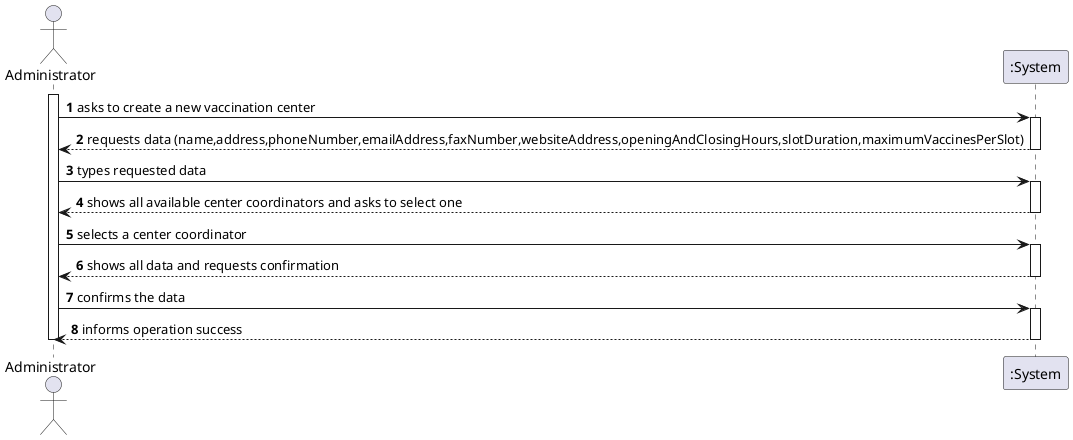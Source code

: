 @startuml US09_SSD
autonumber
actor "Administrator" as Administrator

activate Administrator

Administrator -> ":System" : asks to create a new vaccination center
activate ":System"
":System" --> Administrator : requests data (name,address,phoneNumber,emailAddress,faxNumber,websiteAddress,openingAndClosingHours,slotDuration,maximumVaccinesPerSlot)
deactivate ":System"

Administrator -> ":System" : types requested data
activate ":System"
":System" --> Administrator : shows all available center coordinators and asks to select one
deactivate ":System"

Administrator -> ":System" : selects a center coordinator
activate ":System"
":System" --> Administrator : shows all data and requests confirmation
deactivate ":System"

Administrator -> ":System" : confirms the data
activate ":System"
":System" -->Administrator : informs operation success
deactivate ":System"

deactivate Administrator

@enduml